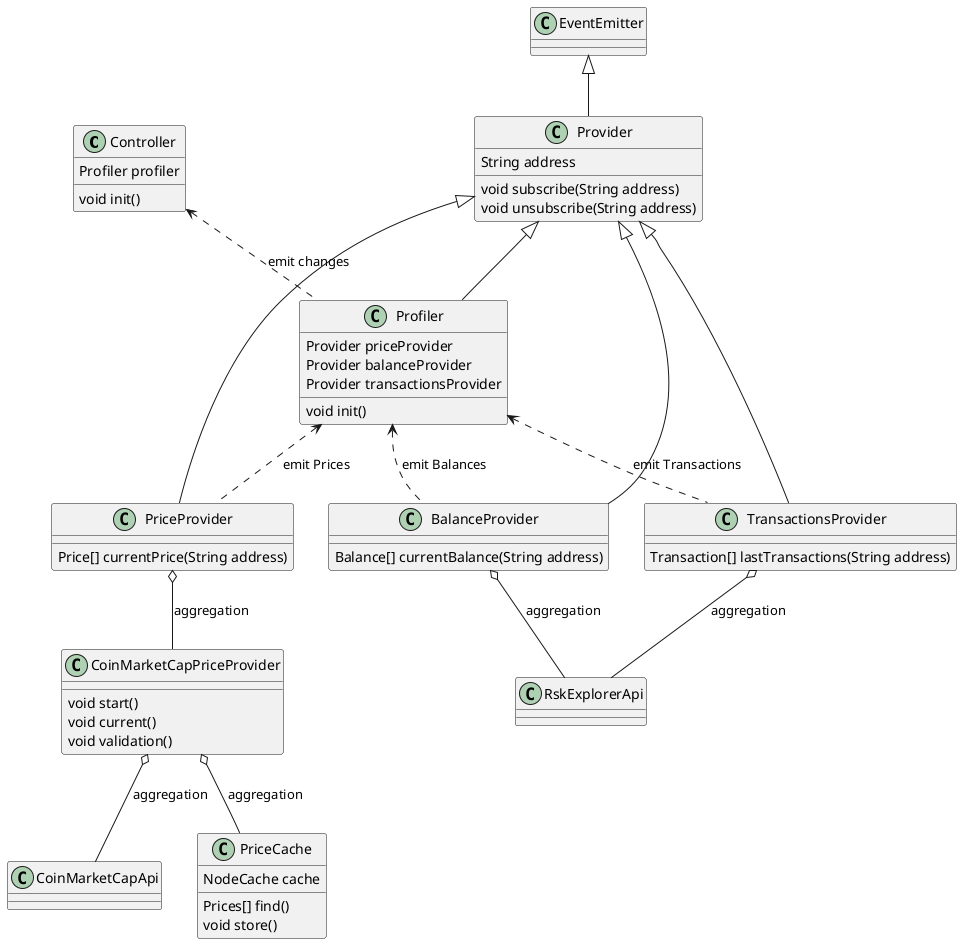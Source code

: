 @startuml
class Controller {
    Profiler profiler
    void init()
}

class Profiler {
    Provider priceProvider
    Provider balanceProvider
    Provider transactionsProvider
    void init()
}

class Provider {
    String address
    void subscribe(String address)
    void unsubscribe(String address)
}

class PriceProvider {
    Price[] currentPrice(String address)
}
class BalanceProvider {
    Balance[] currentBalance(String address)
}
class TransactionsProvider {
    Transaction[] lastTransactions(String address)
}

class RskExplorerApi {

}

class CoinMarketCapPriceProvider {
    void start() 
    void current()
    void validation()
}

class CoinMarketCapApi {

}

class PriceCache {
    NodeCache cache
    Prices[] find()
    void store() 
}
class EventEmitter {

}

EventEmitter <|-- Provider
Provider <|-- Profiler
Profiler <.. PriceProvider : emit Prices
Profiler <.. BalanceProvider : emit Balances
Profiler <.. TransactionsProvider : emit Transactions
Controller <.. Profiler : emit changes
Provider <|-- PriceProvider
Provider <|-- BalanceProvider
Provider <|-- TransactionsProvider
PriceProvider o-- CoinMarketCapPriceProvider : aggregation
CoinMarketCapPriceProvider o-- PriceCache : aggregation
CoinMarketCapPriceProvider o-- CoinMarketCapApi : aggregation
BalanceProvider o-- RskExplorerApi : aggregation
TransactionsProvider o-- RskExplorerApi : aggregation
@enduml 